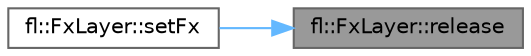 digraph "fl::FxLayer::release"
{
 // LATEX_PDF_SIZE
  bgcolor="transparent";
  edge [fontname=Helvetica,fontsize=10,labelfontname=Helvetica,labelfontsize=10];
  node [fontname=Helvetica,fontsize=10,shape=box,height=0.2,width=0.4];
  rankdir="RL";
  Node1 [id="Node000001",label="fl::FxLayer::release",height=0.2,width=0.4,color="gray40", fillcolor="grey60", style="filled", fontcolor="black",tooltip=" "];
  Node1 -> Node2 [id="edge1_Node000001_Node000002",dir="back",color="steelblue1",style="solid",tooltip=" "];
  Node2 [id="Node000002",label="fl::FxLayer::setFx",height=0.2,width=0.4,color="grey40", fillcolor="white", style="filled",URL="$d6/d7f/classfl_1_1_fx_layer.html#a92144a074264668fd1894b6b09b9c192",tooltip=" "];
}
